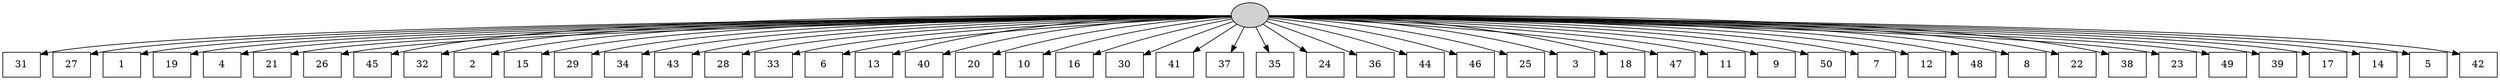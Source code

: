 digraph G {
0[style=filled, fillcolor=grey82, label=""];
1[shape=box,style=filled, fillcolor=white,label="31\n"];
2[shape=box,style=filled, fillcolor=white,label="27\n"];
3[shape=box,style=filled, fillcolor=white,label="1\n"];
4[shape=box,style=filled, fillcolor=white,label="19\n"];
5[shape=box,style=filled, fillcolor=white,label="4\n"];
6[shape=box,style=filled, fillcolor=white,label="21\n"];
7[shape=box,style=filled, fillcolor=white,label="26\n"];
8[shape=box,style=filled, fillcolor=white,label="45\n"];
9[shape=box,style=filled, fillcolor=white,label="32\n"];
10[shape=box,style=filled, fillcolor=white,label="2\n"];
11[shape=box,style=filled, fillcolor=white,label="15\n"];
12[shape=box,style=filled, fillcolor=white,label="29\n"];
13[shape=box,style=filled, fillcolor=white,label="34\n"];
14[shape=box,style=filled, fillcolor=white,label="43\n"];
15[shape=box,style=filled, fillcolor=white,label="28\n"];
16[shape=box,style=filled, fillcolor=white,label="33\n"];
17[shape=box,style=filled, fillcolor=white,label="6\n"];
18[shape=box,style=filled, fillcolor=white,label="13\n"];
19[shape=box,style=filled, fillcolor=white,label="40\n"];
20[shape=box,style=filled, fillcolor=white,label="20\n"];
21[shape=box,style=filled, fillcolor=white,label="10\n"];
22[shape=box,style=filled, fillcolor=white,label="16\n"];
23[shape=box,style=filled, fillcolor=white,label="30\n"];
24[shape=box,style=filled, fillcolor=white,label="41\n"];
25[shape=box,style=filled, fillcolor=white,label="37\n"];
26[shape=box,style=filled, fillcolor=white,label="35\n"];
27[shape=box,style=filled, fillcolor=white,label="24\n"];
28[shape=box,style=filled, fillcolor=white,label="36\n"];
29[shape=box,style=filled, fillcolor=white,label="44\n"];
30[shape=box,style=filled, fillcolor=white,label="46\n"];
31[shape=box,style=filled, fillcolor=white,label="25\n"];
32[shape=box,style=filled, fillcolor=white,label="3\n"];
33[shape=box,style=filled, fillcolor=white,label="18\n"];
34[shape=box,style=filled, fillcolor=white,label="47\n"];
35[shape=box,style=filled, fillcolor=white,label="11\n"];
36[shape=box,style=filled, fillcolor=white,label="9\n"];
37[shape=box,style=filled, fillcolor=white,label="50\n"];
38[shape=box,style=filled, fillcolor=white,label="7\n"];
39[shape=box,style=filled, fillcolor=white,label="12\n"];
40[shape=box,style=filled, fillcolor=white,label="48\n"];
41[shape=box,style=filled, fillcolor=white,label="8\n"];
42[shape=box,style=filled, fillcolor=white,label="22\n"];
43[shape=box,style=filled, fillcolor=white,label="38\n"];
44[shape=box,style=filled, fillcolor=white,label="23\n"];
45[shape=box,style=filled, fillcolor=white,label="49\n"];
46[shape=box,style=filled, fillcolor=white,label="39\n"];
47[shape=box,style=filled, fillcolor=white,label="17\n"];
48[shape=box,style=filled, fillcolor=white,label="14\n"];
49[shape=box,style=filled, fillcolor=white,label="5\n"];
50[shape=box,style=filled, fillcolor=white,label="42\n"];
0->1 ;
0->2 ;
0->3 ;
0->4 ;
0->5 ;
0->6 ;
0->7 ;
0->8 ;
0->9 ;
0->10 ;
0->11 ;
0->12 ;
0->13 ;
0->14 ;
0->15 ;
0->16 ;
0->17 ;
0->18 ;
0->19 ;
0->20 ;
0->21 ;
0->22 ;
0->23 ;
0->24 ;
0->25 ;
0->26 ;
0->27 ;
0->28 ;
0->29 ;
0->30 ;
0->31 ;
0->32 ;
0->33 ;
0->34 ;
0->35 ;
0->36 ;
0->37 ;
0->38 ;
0->39 ;
0->40 ;
0->41 ;
0->42 ;
0->43 ;
0->44 ;
0->45 ;
0->46 ;
0->47 ;
0->48 ;
0->49 ;
0->50 ;
}
